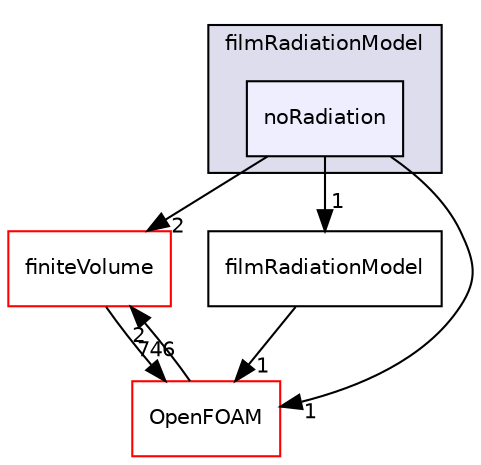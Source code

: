 digraph "src/regionModels/surfaceFilmModels/submodels/thermo/filmRadiationModel/noRadiation" {
  bgcolor=transparent;
  compound=true
  node [ fontsize="10", fontname="Helvetica"];
  edge [ labelfontsize="10", labelfontname="Helvetica"];
  subgraph clusterdir_9ba09063edd0a1010c3d6fd47e73aac8 {
    graph [ bgcolor="#ddddee", pencolor="black", label="filmRadiationModel" fontname="Helvetica", fontsize="10", URL="dir_9ba09063edd0a1010c3d6fd47e73aac8.html"]
  dir_6ae10618f14f4a0544f83bcf5184baa4 [shape=box, label="noRadiation", style="filled", fillcolor="#eeeeff", pencolor="black", URL="dir_6ae10618f14f4a0544f83bcf5184baa4.html"];
  }
  dir_9bd15774b555cf7259a6fa18f99fe99b [shape=box label="finiteVolume" color="red" URL="dir_9bd15774b555cf7259a6fa18f99fe99b.html"];
  dir_9f9460fb5bd657f5bea2140ee409b200 [shape=box label="filmRadiationModel" URL="dir_9f9460fb5bd657f5bea2140ee409b200.html"];
  dir_c5473ff19b20e6ec4dfe5c310b3778a8 [shape=box label="OpenFOAM" color="red" URL="dir_c5473ff19b20e6ec4dfe5c310b3778a8.html"];
  dir_9bd15774b555cf7259a6fa18f99fe99b->dir_c5473ff19b20e6ec4dfe5c310b3778a8 [headlabel="746", labeldistance=1.5 headhref="dir_000898_001898.html"];
  dir_9f9460fb5bd657f5bea2140ee409b200->dir_c5473ff19b20e6ec4dfe5c310b3778a8 [headlabel="1", labeldistance=1.5 headhref="dir_002589_001898.html"];
  dir_c5473ff19b20e6ec4dfe5c310b3778a8->dir_9bd15774b555cf7259a6fa18f99fe99b [headlabel="2", labeldistance=1.5 headhref="dir_001898_000898.html"];
  dir_6ae10618f14f4a0544f83bcf5184baa4->dir_9bd15774b555cf7259a6fa18f99fe99b [headlabel="2", labeldistance=1.5 headhref="dir_002590_000898.html"];
  dir_6ae10618f14f4a0544f83bcf5184baa4->dir_9f9460fb5bd657f5bea2140ee409b200 [headlabel="1", labeldistance=1.5 headhref="dir_002590_002589.html"];
  dir_6ae10618f14f4a0544f83bcf5184baa4->dir_c5473ff19b20e6ec4dfe5c310b3778a8 [headlabel="1", labeldistance=1.5 headhref="dir_002590_001898.html"];
}
